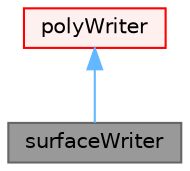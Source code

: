digraph "surfaceWriter"
{
 // LATEX_PDF_SIZE
  bgcolor="transparent";
  edge [fontname=Helvetica,fontsize=10,labelfontname=Helvetica,labelfontsize=10];
  node [fontname=Helvetica,fontsize=10,shape=box,height=0.2,width=0.4];
  Node1 [id="Node000001",label="surfaceWriter",height=0.2,width=0.4,color="gray40", fillcolor="grey60", style="filled", fontcolor="black",tooltip="Write faces/points (optionally with fields) as a vtp file or a legacy vtk file."];
  Node2 -> Node1 [id="edge1_Node000001_Node000002",dir="back",color="steelblue1",style="solid",tooltip=" "];
  Node2 [id="Node000002",label="polyWriter",height=0.2,width=0.4,color="red", fillcolor="#FFF0F0", style="filled",URL="$classFoam_1_1vtk_1_1polyWriter.html",tooltip="Write faces/points (optionally with fields) as a vtp file or a legacy vtk file."];
}
